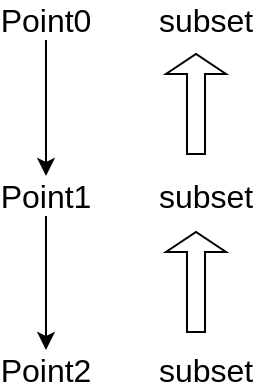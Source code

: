 <mxfile version="15.1.3" type="device"><diagram id="V9Hd0S2ljSMVbum3lr54" name="Page-1"><mxGraphModel dx="1422" dy="825" grid="1" gridSize="10" guides="1" tooltips="1" connect="1" arrows="1" fold="1" page="1" pageScale="1" pageWidth="850" pageHeight="1100" math="0" shadow="0"><root><mxCell id="0"/><mxCell id="1" parent="0"/><mxCell id="t0v1oV8l3HBhvSZztcv_-1" value="Point2" style="text;html=1;strokeColor=none;fillColor=none;align=center;verticalAlign=middle;whiteSpace=wrap;rounded=0;fontSize=16;" vertex="1" parent="1"><mxGeometry x="170" y="319" width="40" height="20" as="geometry"/></mxCell><mxCell id="t0v1oV8l3HBhvSZztcv_-4" value="subset" style="text;html=1;strokeColor=none;fillColor=none;align=center;verticalAlign=middle;whiteSpace=wrap;rounded=0;fontSize=16;" vertex="1" parent="1"><mxGeometry x="250" y="319" width="40" height="20" as="geometry"/></mxCell><mxCell id="t0v1oV8l3HBhvSZztcv_-16" style="edgeStyle=orthogonalEdgeStyle;rounded=0;orthogonalLoop=1;jettySize=auto;html=1;entryX=0.5;entryY=0;entryDx=0;entryDy=0;fontSize=16;" edge="1" parent="1" source="t0v1oV8l3HBhvSZztcv_-9" target="t0v1oV8l3HBhvSZztcv_-1"><mxGeometry relative="1" as="geometry"/></mxCell><mxCell id="t0v1oV8l3HBhvSZztcv_-9" value="Point1" style="text;html=1;strokeColor=none;fillColor=none;align=center;verticalAlign=middle;whiteSpace=wrap;rounded=0;fontSize=16;" vertex="1" parent="1"><mxGeometry x="170" y="232" width="40" height="20" as="geometry"/></mxCell><mxCell id="t0v1oV8l3HBhvSZztcv_-10" value="subset" style="text;html=1;strokeColor=none;fillColor=none;align=center;verticalAlign=middle;whiteSpace=wrap;rounded=0;fontSize=16;" vertex="1" parent="1"><mxGeometry x="250" y="232" width="40" height="20" as="geometry"/></mxCell><mxCell id="t0v1oV8l3HBhvSZztcv_-15" style="edgeStyle=orthogonalEdgeStyle;rounded=0;orthogonalLoop=1;jettySize=auto;html=1;entryX=0.5;entryY=0;entryDx=0;entryDy=0;fontSize=16;" edge="1" parent="1" source="t0v1oV8l3HBhvSZztcv_-11" target="t0v1oV8l3HBhvSZztcv_-9"><mxGeometry relative="1" as="geometry"/></mxCell><mxCell id="t0v1oV8l3HBhvSZztcv_-11" value="Point0" style="text;html=1;strokeColor=none;fillColor=none;align=center;verticalAlign=middle;whiteSpace=wrap;rounded=0;fontSize=16;" vertex="1" parent="1"><mxGeometry x="170" y="144" width="40" height="20" as="geometry"/></mxCell><mxCell id="t0v1oV8l3HBhvSZztcv_-12" value="subset" style="text;html=1;strokeColor=none;fillColor=none;align=center;verticalAlign=middle;whiteSpace=wrap;rounded=0;fontSize=16;" vertex="1" parent="1"><mxGeometry x="250" y="144" width="40" height="20" as="geometry"/></mxCell><mxCell id="t0v1oV8l3HBhvSZztcv_-13" value="" style="shape=singleArrow;direction=north;whiteSpace=wrap;html=1;" vertex="1" parent="1"><mxGeometry x="250" y="260" width="30" height="50" as="geometry"/></mxCell><mxCell id="t0v1oV8l3HBhvSZztcv_-14" value="" style="shape=singleArrow;direction=north;whiteSpace=wrap;html=1;" vertex="1" parent="1"><mxGeometry x="250" y="171" width="30" height="50" as="geometry"/></mxCell></root></mxGraphModel></diagram></mxfile>